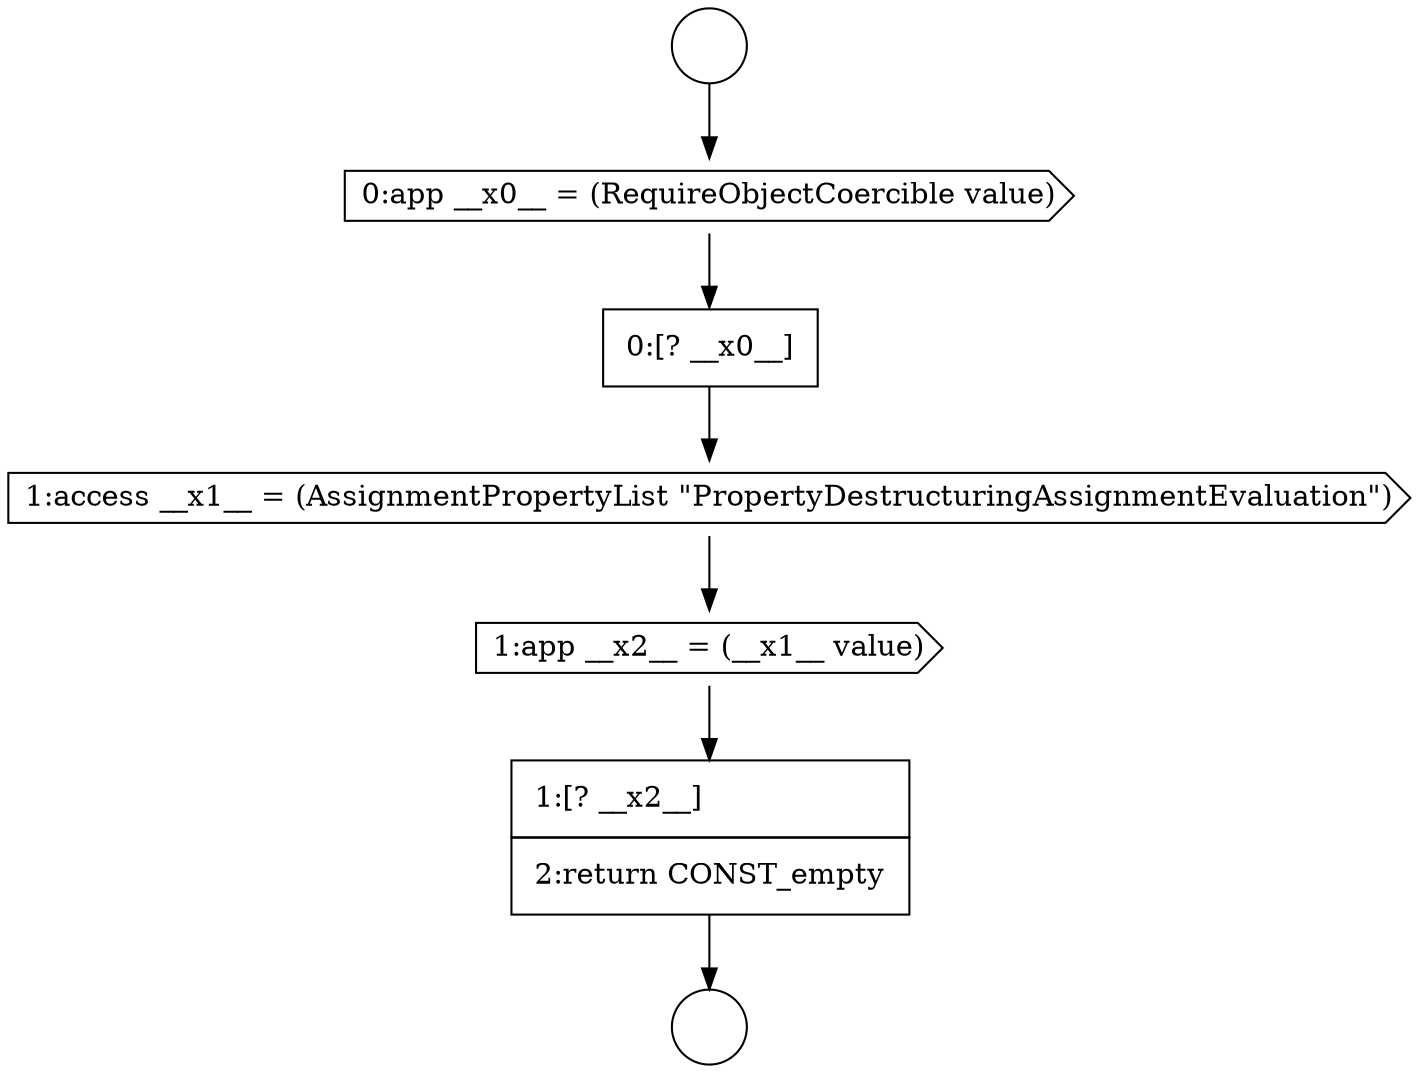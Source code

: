 digraph {
  node5116 [shape=cds, label=<<font color="black">1:access __x1__ = (AssignmentPropertyList &quot;PropertyDestructuringAssignmentEvaluation&quot;)</font>> color="black" fillcolor="white" style=filled]
  node5117 [shape=cds, label=<<font color="black">1:app __x2__ = (__x1__ value)</font>> color="black" fillcolor="white" style=filled]
  node5113 [shape=circle label=" " color="black" fillcolor="white" style=filled]
  node5112 [shape=circle label=" " color="black" fillcolor="white" style=filled]
  node5118 [shape=none, margin=0, label=<<font color="black">
    <table border="0" cellborder="1" cellspacing="0" cellpadding="10">
      <tr><td align="left">1:[? __x2__]</td></tr>
      <tr><td align="left">2:return CONST_empty</td></tr>
    </table>
  </font>> color="black" fillcolor="white" style=filled]
  node5114 [shape=cds, label=<<font color="black">0:app __x0__ = (RequireObjectCoercible value)</font>> color="black" fillcolor="white" style=filled]
  node5115 [shape=none, margin=0, label=<<font color="black">
    <table border="0" cellborder="1" cellspacing="0" cellpadding="10">
      <tr><td align="left">0:[? __x0__]</td></tr>
    </table>
  </font>> color="black" fillcolor="white" style=filled]
  node5114 -> node5115 [ color="black"]
  node5116 -> node5117 [ color="black"]
  node5112 -> node5114 [ color="black"]
  node5117 -> node5118 [ color="black"]
  node5118 -> node5113 [ color="black"]
  node5115 -> node5116 [ color="black"]
}
